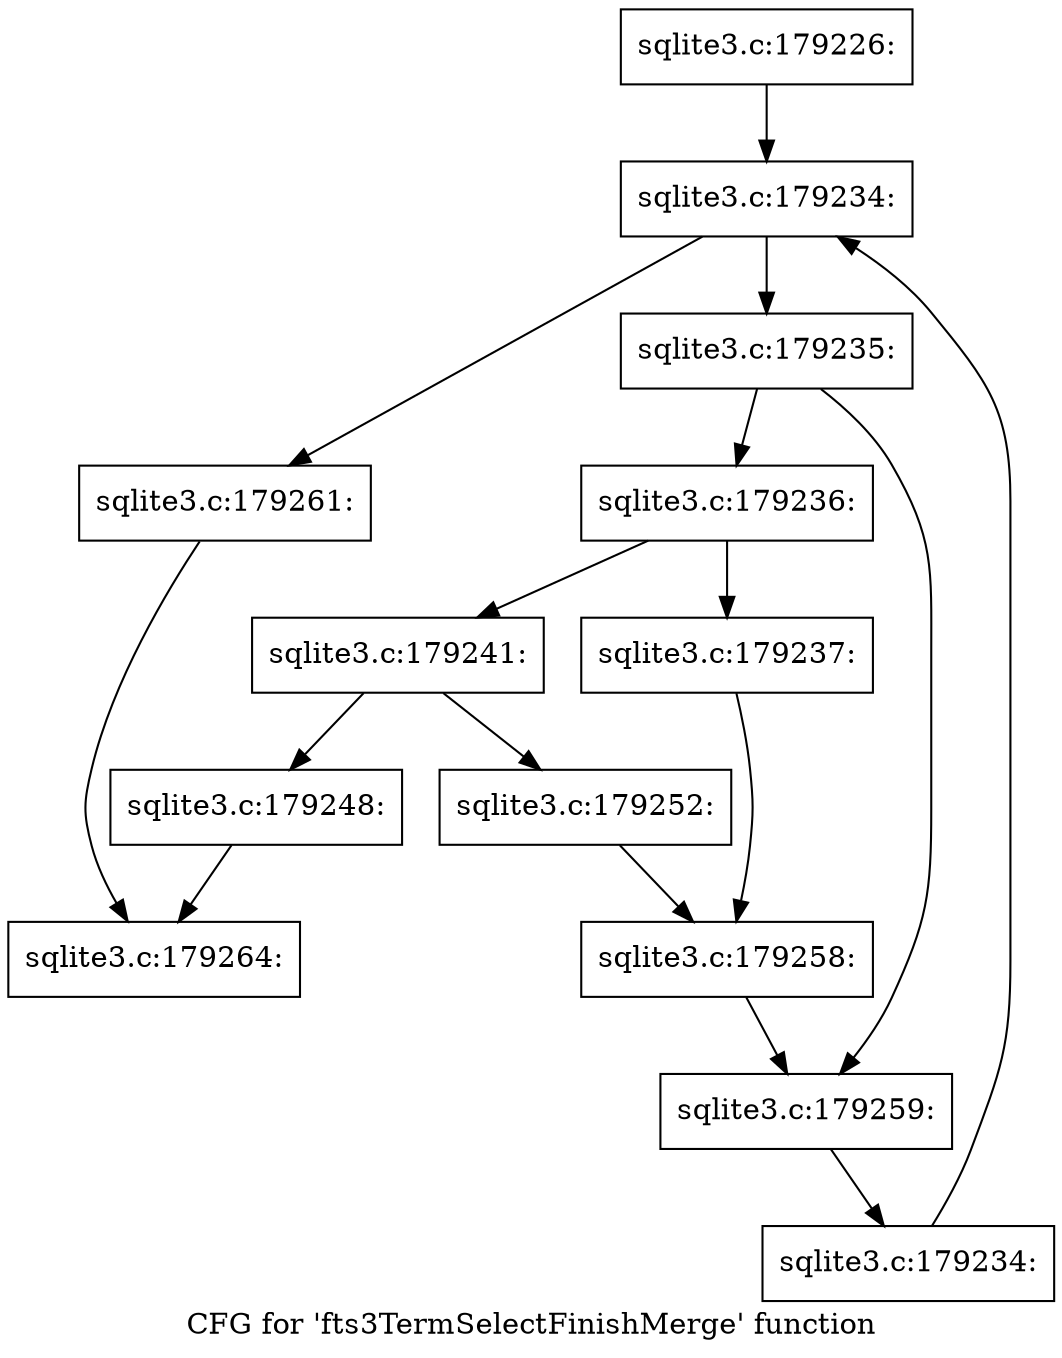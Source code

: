 digraph "CFG for 'fts3TermSelectFinishMerge' function" {
	label="CFG for 'fts3TermSelectFinishMerge' function";

	Node0x55c0f6b7a2b0 [shape=record,label="{sqlite3.c:179226:}"];
	Node0x55c0f6b7a2b0 -> Node0x55c0faf1d030;
	Node0x55c0faf1d030 [shape=record,label="{sqlite3.c:179234:}"];
	Node0x55c0faf1d030 -> Node0x55c0faf1d250;
	Node0x55c0faf1d030 -> Node0x55c0faf1ce80;
	Node0x55c0faf1d250 [shape=record,label="{sqlite3.c:179235:}"];
	Node0x55c0faf1d250 -> Node0x55c0faf1d660;
	Node0x55c0faf1d250 -> Node0x55c0faf1d6b0;
	Node0x55c0faf1d660 [shape=record,label="{sqlite3.c:179236:}"];
	Node0x55c0faf1d660 -> Node0x55c0faf1dd50;
	Node0x55c0faf1d660 -> Node0x55c0faf1dcb0;
	Node0x55c0faf1dcb0 [shape=record,label="{sqlite3.c:179237:}"];
	Node0x55c0faf1dcb0 -> Node0x55c0faf1dd00;
	Node0x55c0faf1dd50 [shape=record,label="{sqlite3.c:179241:}"];
	Node0x55c0faf1dd50 -> Node0x55c0faf20410;
	Node0x55c0faf1dd50 -> Node0x55c0faf206f0;
	Node0x55c0faf20410 [shape=record,label="{sqlite3.c:179248:}"];
	Node0x55c0faf20410 -> Node0x55c0faf0fd70;
	Node0x55c0faf206f0 [shape=record,label="{sqlite3.c:179252:}"];
	Node0x55c0faf206f0 -> Node0x55c0faf1dd00;
	Node0x55c0faf1dd00 [shape=record,label="{sqlite3.c:179258:}"];
	Node0x55c0faf1dd00 -> Node0x55c0faf1d6b0;
	Node0x55c0faf1d6b0 [shape=record,label="{sqlite3.c:179259:}"];
	Node0x55c0faf1d6b0 -> Node0x55c0faf1d1c0;
	Node0x55c0faf1d1c0 [shape=record,label="{sqlite3.c:179234:}"];
	Node0x55c0faf1d1c0 -> Node0x55c0faf1d030;
	Node0x55c0faf1ce80 [shape=record,label="{sqlite3.c:179261:}"];
	Node0x55c0faf1ce80 -> Node0x55c0faf0fd70;
	Node0x55c0faf0fd70 [shape=record,label="{sqlite3.c:179264:}"];
}
